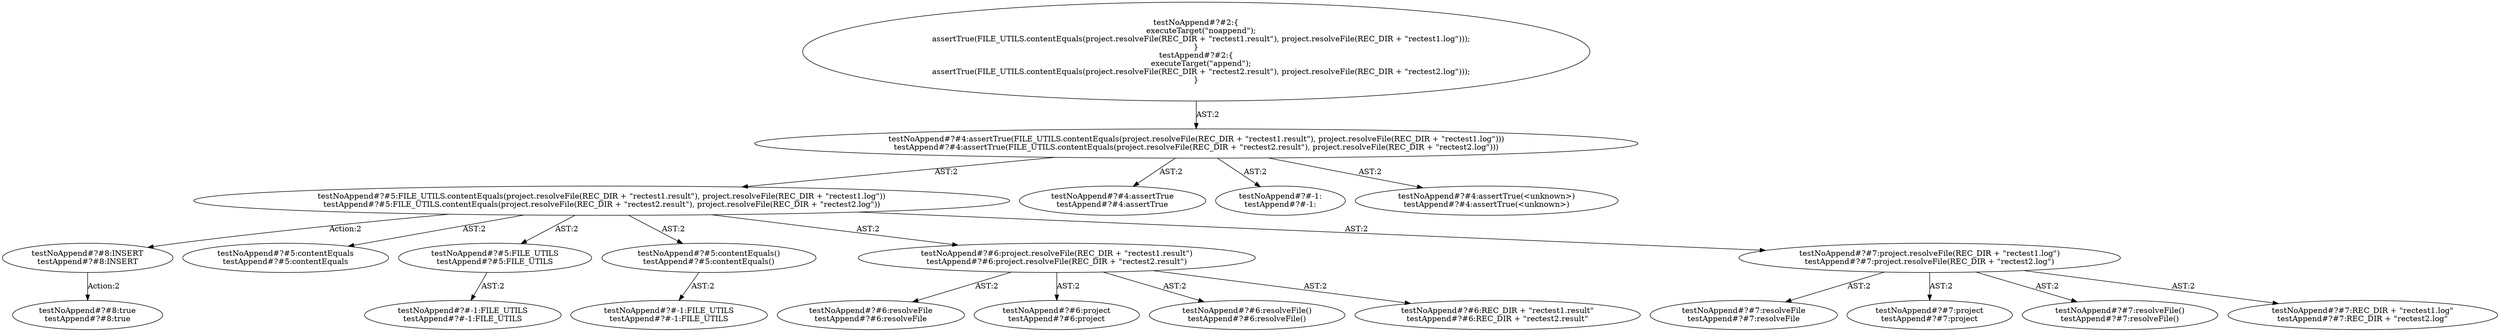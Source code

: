 digraph "Pattern" {
0 [label="testNoAppend#?#8:INSERT
testAppend#?#8:INSERT" shape=ellipse]
1 [label="testNoAppend#?#5:FILE_UTILS.contentEquals(project.resolveFile(REC_DIR + \"rectest1.result\"), project.resolveFile(REC_DIR + \"rectest1.log\"))
testAppend#?#5:FILE_UTILS.contentEquals(project.resolveFile(REC_DIR + \"rectest2.result\"), project.resolveFile(REC_DIR + \"rectest2.log\"))" shape=ellipse]
2 [label="testNoAppend#?#4:assertTrue(FILE_UTILS.contentEquals(project.resolveFile(REC_DIR + \"rectest1.result\"), project.resolveFile(REC_DIR + \"rectest1.log\")))
testAppend#?#4:assertTrue(FILE_UTILS.contentEquals(project.resolveFile(REC_DIR + \"rectest2.result\"), project.resolveFile(REC_DIR + \"rectest2.log\")))" shape=ellipse]
3 [label="testNoAppend#?#2:\{
    executeTarget(\"noappend\");
    assertTrue(FILE_UTILS.contentEquals(project.resolveFile(REC_DIR + \"rectest1.result\"), project.resolveFile(REC_DIR + \"rectest1.log\")));
\}
testAppend#?#2:\{
    executeTarget(\"append\");
    assertTrue(FILE_UTILS.contentEquals(project.resolveFile(REC_DIR + \"rectest2.result\"), project.resolveFile(REC_DIR + \"rectest2.log\")));
\}" shape=ellipse]
4 [label="testNoAppend#?#4:assertTrue
testAppend#?#4:assertTrue" shape=ellipse]
5 [label="testNoAppend#?#-1:
testAppend#?#-1:" shape=ellipse]
6 [label="testNoAppend#?#4:assertTrue(<unknown>)
testAppend#?#4:assertTrue(<unknown>)" shape=ellipse]
7 [label="testNoAppend#?#5:contentEquals
testAppend#?#5:contentEquals" shape=ellipse]
8 [label="testNoAppend#?#5:FILE_UTILS
testAppend#?#5:FILE_UTILS" shape=ellipse]
9 [label="testNoAppend#?#-1:FILE_UTILS
testAppend#?#-1:FILE_UTILS" shape=ellipse]
10 [label="testNoAppend#?#5:contentEquals()
testAppend#?#5:contentEquals()" shape=ellipse]
11 [label="testNoAppend#?#-1:FILE_UTILS
testAppend#?#-1:FILE_UTILS" shape=ellipse]
12 [label="testNoAppend#?#6:project.resolveFile(REC_DIR + \"rectest1.result\")
testAppend#?#6:project.resolveFile(REC_DIR + \"rectest2.result\")" shape=ellipse]
13 [label="testNoAppend#?#6:resolveFile
testAppend#?#6:resolveFile" shape=ellipse]
14 [label="testNoAppend#?#6:project
testAppend#?#6:project" shape=ellipse]
15 [label="testNoAppend#?#6:resolveFile()
testAppend#?#6:resolveFile()" shape=ellipse]
16 [label="testNoAppend#?#6:REC_DIR + \"rectest1.result\"
testAppend#?#6:REC_DIR + \"rectest2.result\"" shape=ellipse]
17 [label="testNoAppend#?#7:project.resolveFile(REC_DIR + \"rectest1.log\")
testAppend#?#7:project.resolveFile(REC_DIR + \"rectest2.log\")" shape=ellipse]
18 [label="testNoAppend#?#7:resolveFile
testAppend#?#7:resolveFile" shape=ellipse]
19 [label="testNoAppend#?#7:project
testAppend#?#7:project" shape=ellipse]
20 [label="testNoAppend#?#7:resolveFile()
testAppend#?#7:resolveFile()" shape=ellipse]
21 [label="testNoAppend#?#7:REC_DIR + \"rectest1.log\"
testAppend#?#7:REC_DIR + \"rectest2.log\"" shape=ellipse]
22 [label="testNoAppend#?#8:true
testAppend#?#8:true" shape=ellipse]
0 -> 22 [label="Action:2"];
1 -> 0 [label="Action:2"];
1 -> 7 [label="AST:2"];
1 -> 8 [label="AST:2"];
1 -> 10 [label="AST:2"];
1 -> 12 [label="AST:2"];
1 -> 17 [label="AST:2"];
2 -> 1 [label="AST:2"];
2 -> 4 [label="AST:2"];
2 -> 5 [label="AST:2"];
2 -> 6 [label="AST:2"];
3 -> 2 [label="AST:2"];
8 -> 9 [label="AST:2"];
10 -> 11 [label="AST:2"];
12 -> 13 [label="AST:2"];
12 -> 14 [label="AST:2"];
12 -> 15 [label="AST:2"];
12 -> 16 [label="AST:2"];
17 -> 18 [label="AST:2"];
17 -> 19 [label="AST:2"];
17 -> 20 [label="AST:2"];
17 -> 21 [label="AST:2"];
}